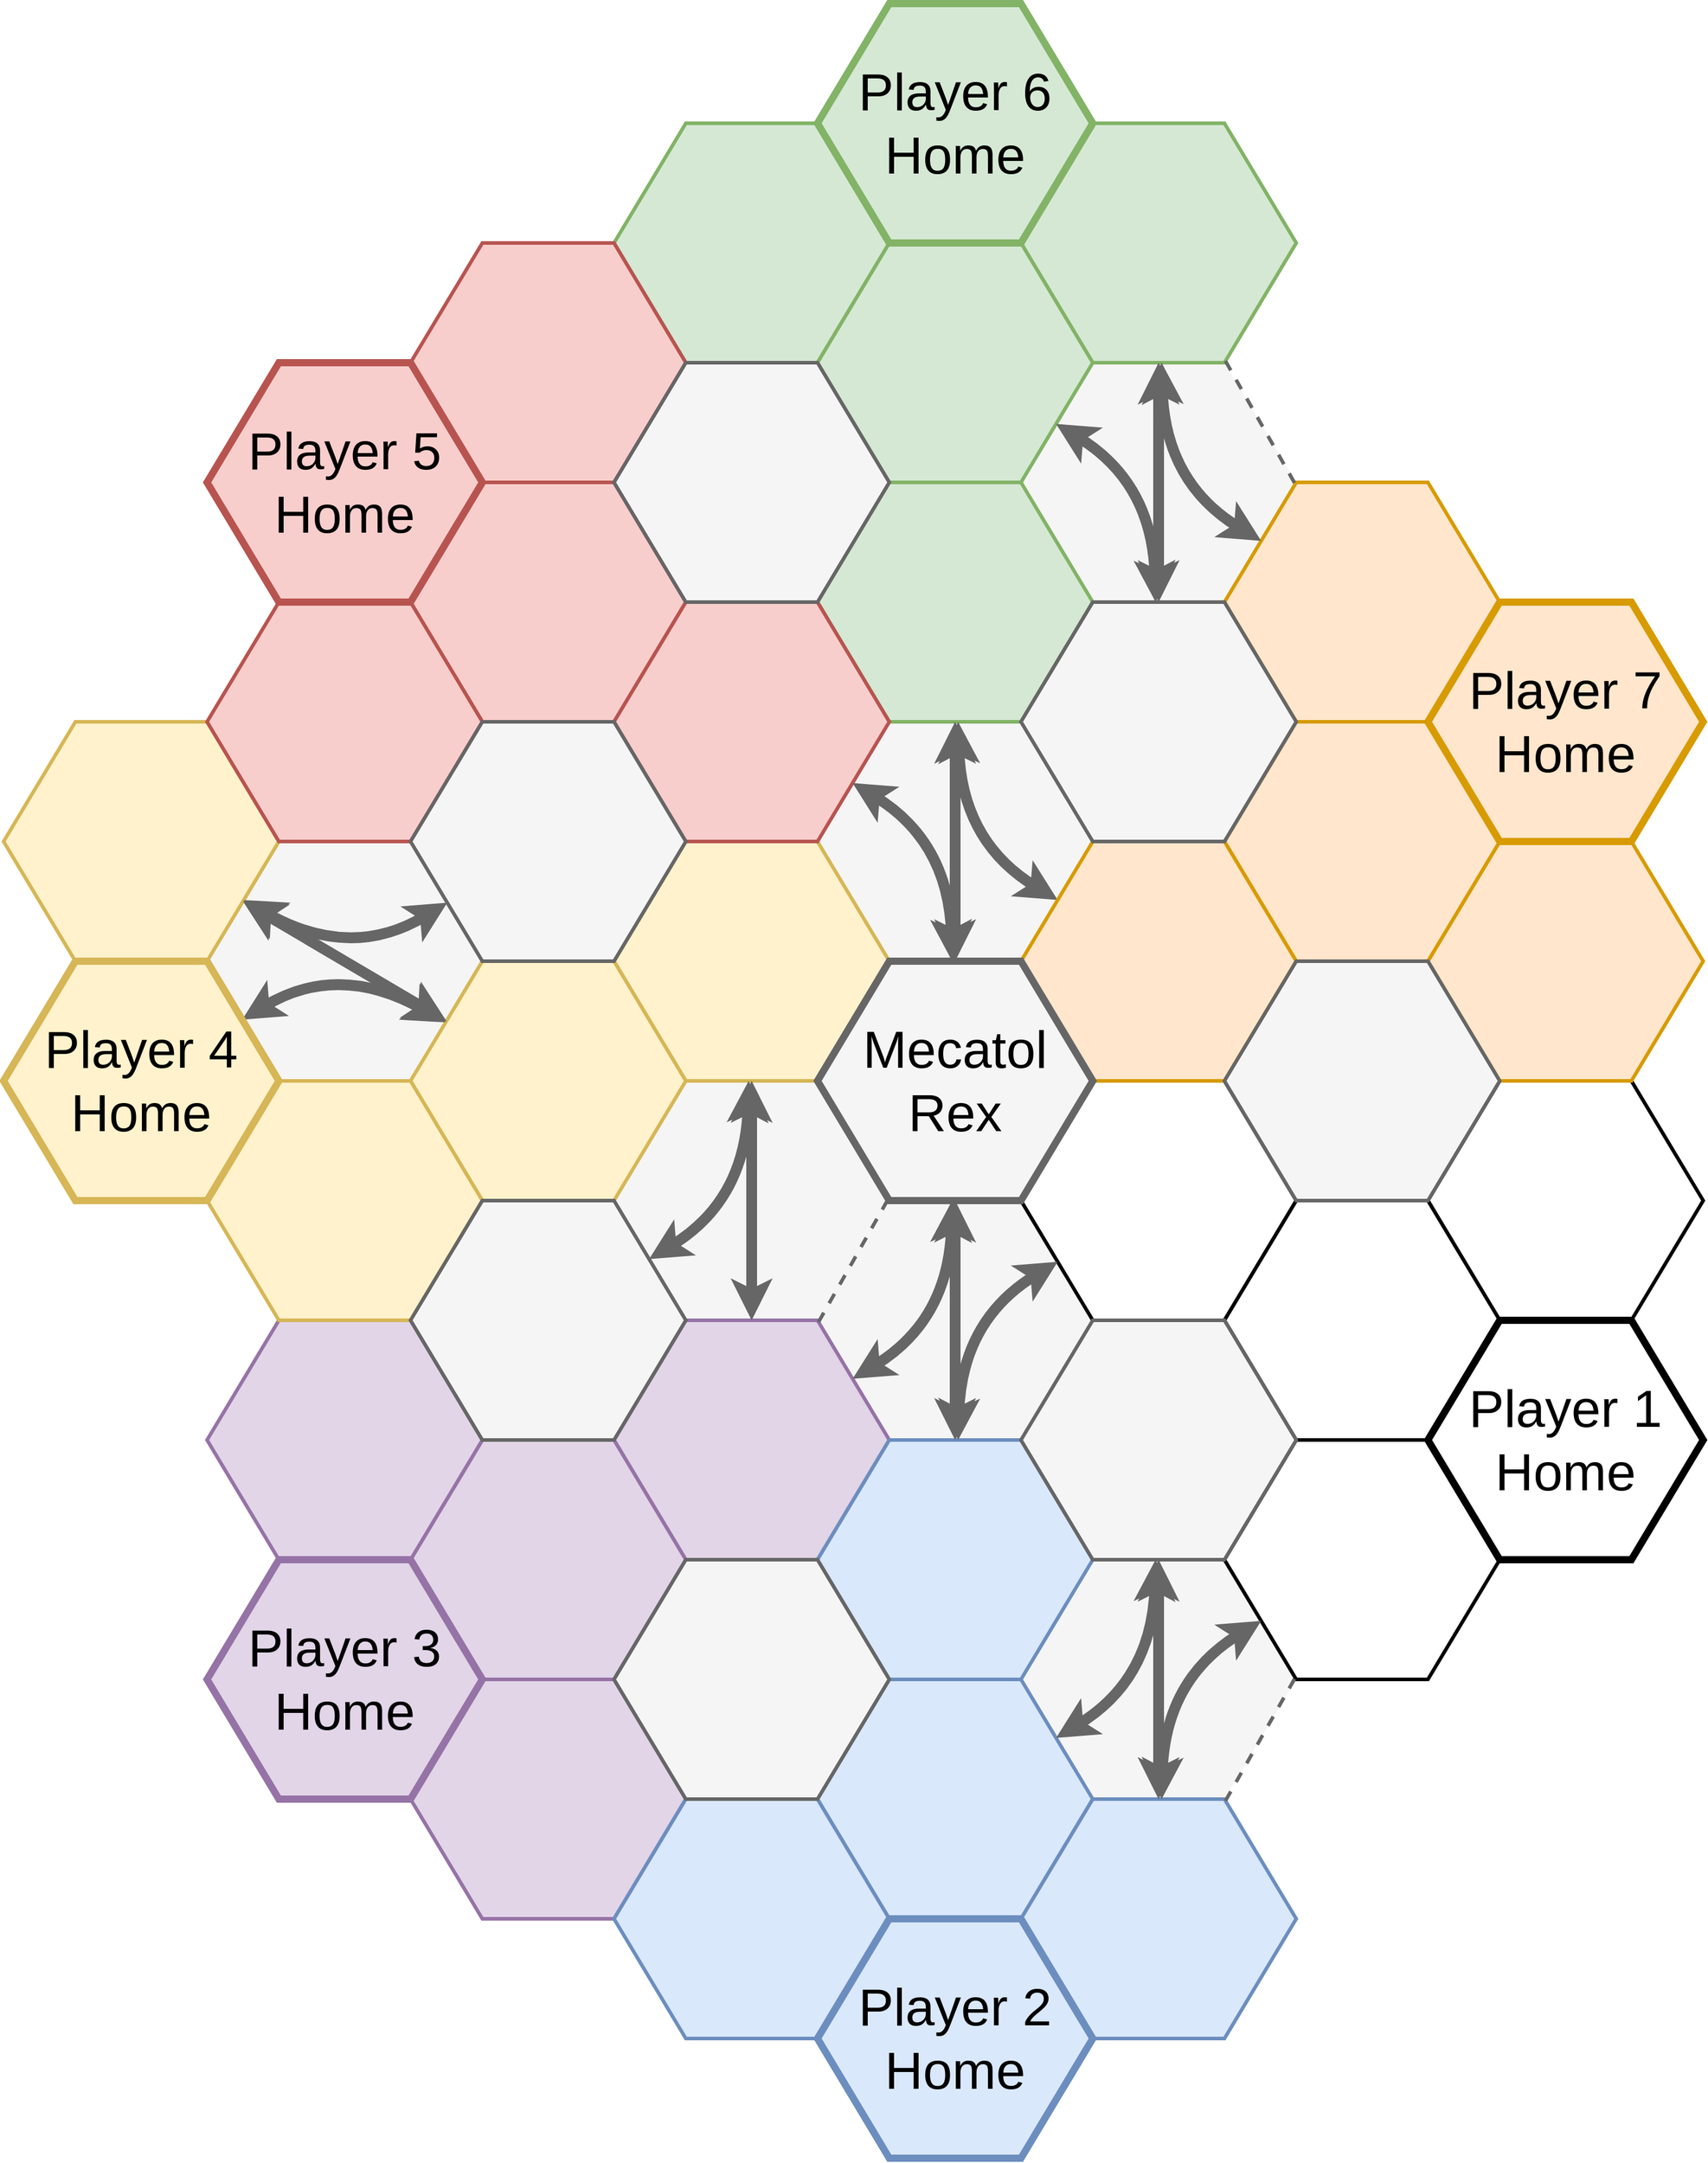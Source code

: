 <mxfile version="13.9.9" type="device"><diagram id="gpUSU13FPlY_5qrdrV4X" name="Page-1"><mxGraphModel dx="1422" dy="822" grid="1" gridSize="10" guides="1" tooltips="1" connect="1" arrows="1" fold="1" page="1" pageScale="1" pageWidth="850" pageHeight="1100" math="0" shadow="0"><root><mxCell id="0"/><mxCell id="1" parent="0"/><mxCell id="gS-dpi0RiNBDbLZ537en-1" value="" style="shape=hexagon;perimeter=hexagonPerimeter2;whiteSpace=wrap;html=1;fixedSize=1;size=60;fontSize=44;fontFamily=Helvetica;strokeWidth=3;fillColor=#f5f5f5;fontColor=#333333;strokeColor=none;" parent="1" vertex="1"><mxGeometry x="720" y="640" width="230" height="200" as="geometry"/></mxCell><mxCell id="gS-dpi0RiNBDbLZ537en-3" value="" style="shape=hexagon;perimeter=hexagonPerimeter2;whiteSpace=wrap;html=1;fixedSize=1;size=60;fontSize=44;fontFamily=Helvetica;strokeWidth=3;fillColor=#f5f5f5;fontColor=#333333;strokeColor=none;" parent="1" vertex="1"><mxGeometry x="550" y="940" width="230" height="200" as="geometry"/></mxCell><mxCell id="gS-dpi0RiNBDbLZ537en-5" value="" style="shape=hexagon;perimeter=hexagonPerimeter2;whiteSpace=wrap;html=1;fixedSize=1;size=60;fontSize=44;fontFamily=Helvetica;strokeWidth=3;fillColor=#f5f5f5;fontColor=#333333;strokeColor=none;" parent="1" vertex="1"><mxGeometry x="210" y="740" width="230" height="200" as="geometry"/></mxCell><mxCell id="PI5ZLS8EuG5mMwRae7ov-9" value="" style="shape=hexagon;perimeter=hexagonPerimeter2;whiteSpace=wrap;html=1;fixedSize=1;size=60;fontSize=44;fontFamily=Helvetica;strokeWidth=3;fillColor=#f5f5f5;fontColor=#333333;strokeColor=none;" parent="1" vertex="1"><mxGeometry x="890" y="1340" width="230" height="200" as="geometry"/></mxCell><mxCell id="PI5ZLS8EuG5mMwRae7ov-3" value="" style="shape=hexagon;perimeter=hexagonPerimeter2;whiteSpace=wrap;html=1;fixedSize=1;size=60;fontSize=44;fontFamily=Helvetica;strokeWidth=3;fillColor=#f5f5f5;fontColor=#333333;strokeColor=none;" parent="1" vertex="1"><mxGeometry x="890" y="340" width="230" height="200" as="geometry"/></mxCell><mxCell id="gS-dpi0RiNBDbLZ537en-4" value="" style="shape=hexagon;perimeter=hexagonPerimeter2;whiteSpace=wrap;html=1;fixedSize=1;size=60;fontSize=44;fontFamily=Helvetica;strokeWidth=3;fillColor=#f5f5f5;fontColor=#333333;strokeColor=none;" parent="1" vertex="1"><mxGeometry x="720" y="1040" width="230" height="200" as="geometry"/></mxCell><mxCell id="ENPFV9wE09J2kmjnsH_E-28" value="" style="shape=hexagon;perimeter=hexagonPerimeter2;whiteSpace=wrap;html=1;fixedSize=1;size=60;fontSize=44;fontFamily=Helvetica;strokeWidth=3;fillColor=#fff2cc;strokeColor=#d6b656;" parent="1" vertex="1"><mxGeometry x="40" y="640" width="230" height="200" as="geometry"/></mxCell><mxCell id="V7nGoKzEwwAnoYN-bAs7-4" value="" style="shape=hexagon;perimeter=hexagonPerimeter2;whiteSpace=wrap;html=1;fixedSize=1;size=60;fontSize=44;fontFamily=Helvetica;strokeWidth=3;fillColor=#fff2cc;strokeColor=#d6b656;" parent="1" vertex="1"><mxGeometry x="550" y="740" width="230" height="200" as="geometry"/></mxCell><mxCell id="OgDaJLD29fgVAuqvpTtd-3" value="" style="shape=hexagon;perimeter=hexagonPerimeter2;whiteSpace=wrap;html=1;fixedSize=1;size=60;fontSize=44;fontFamily=Helvetica;strokeWidth=3;" parent="1" vertex="1"><mxGeometry x="1230" y="940" width="230" height="200" as="geometry"/></mxCell><mxCell id="V7nGoKzEwwAnoYN-bAs7-23" value="" style="shape=hexagon;perimeter=hexagonPerimeter2;whiteSpace=wrap;html=1;fixedSize=1;size=60;fontSize=44;fontFamily=Helvetica;strokeWidth=3;fillColor=#d5e8d4;strokeColor=#82b366;" parent="1" vertex="1"><mxGeometry x="550" y="140" width="230" height="200" as="geometry"/></mxCell><mxCell id="V7nGoKzEwwAnoYN-bAs7-22" value="" style="shape=hexagon;perimeter=hexagonPerimeter2;whiteSpace=wrap;html=1;fixedSize=1;size=60;fontSize=44;fontFamily=Helvetica;strokeWidth=3;fillColor=#d5e8d4;strokeColor=#82b366;" parent="1" vertex="1"><mxGeometry x="890" y="140" width="230" height="200" as="geometry"/></mxCell><mxCell id="V7nGoKzEwwAnoYN-bAs7-21" value="" style="shape=hexagon;perimeter=hexagonPerimeter2;whiteSpace=wrap;html=1;fixedSize=1;size=60;fontSize=44;fontFamily=Helvetica;strokeWidth=3;fillColor=#d5e8d4;strokeColor=#82b366;" parent="1" vertex="1"><mxGeometry x="720" y="240" width="230" height="200" as="geometry"/></mxCell><mxCell id="V7nGoKzEwwAnoYN-bAs7-20" value="" style="shape=hexagon;perimeter=hexagonPerimeter2;whiteSpace=wrap;html=1;fixedSize=1;size=60;fontSize=44;fontFamily=Helvetica;strokeWidth=3;fillColor=#d5e8d4;strokeColor=#82b366;" parent="1" vertex="1"><mxGeometry x="720" y="440" width="230" height="200" as="geometry"/></mxCell><mxCell id="V7nGoKzEwwAnoYN-bAs7-15" value="" style="shape=hexagon;perimeter=hexagonPerimeter2;whiteSpace=wrap;html=1;fixedSize=1;size=60;fontSize=44;fontFamily=Helvetica;strokeWidth=3;fillColor=#f8cecc;strokeColor=#b85450;" parent="1" vertex="1"><mxGeometry x="380" y="440" width="230" height="200" as="geometry"/></mxCell><mxCell id="V7nGoKzEwwAnoYN-bAs7-13" value="" style="shape=hexagon;perimeter=hexagonPerimeter2;whiteSpace=wrap;html=1;fixedSize=1;size=60;fontSize=44;fontFamily=Helvetica;strokeWidth=3;fillColor=#e1d5e7;strokeColor=#9673a6;" parent="1" vertex="1"><mxGeometry x="550" y="1140" width="230" height="200" as="geometry"/></mxCell><mxCell id="OSFuQ3dNSyEDMBe-EH_K-5" value="" style="shape=hexagon;perimeter=hexagonPerimeter2;whiteSpace=wrap;html=1;fixedSize=1;size=60;fontSize=44;fontFamily=Helvetica;strokeWidth=3;" parent="1" vertex="1"><mxGeometry x="1060" y="1240" width="230" height="200" as="geometry"/></mxCell><mxCell id="ENPFV9wE09J2kmjnsH_E-7" value="" style="shape=hexagon;perimeter=hexagonPerimeter2;whiteSpace=wrap;html=1;fixedSize=1;size=60;fontSize=44;fontFamily=Helvetica;strokeWidth=3;fillColor=#e1d5e7;strokeColor=#9673a6;" parent="1" vertex="1"><mxGeometry x="380" y="1240" width="230" height="200" as="geometry"/></mxCell><mxCell id="ENPFV9wE09J2kmjnsH_E-43" value="" style="shape=hexagon;perimeter=hexagonPerimeter2;whiteSpace=wrap;html=1;fixedSize=1;size=60;fontSize=44;fontFamily=Helvetica;strokeWidth=3;fillColor=#e1d5e7;strokeColor=#9673a6;" parent="1" vertex="1"><mxGeometry x="210" y="1140" width="230" height="200" as="geometry"/></mxCell><mxCell id="OgDaJLD29fgVAuqvpTtd-9" value="" style="shape=hexagon;perimeter=hexagonPerimeter2;whiteSpace=wrap;html=1;fixedSize=1;size=60;fontSize=44;fontFamily=Helvetica;strokeWidth=3;fillColor=#e1d5e7;strokeColor=#9673a6;" parent="1" vertex="1"><mxGeometry x="380" y="1440" width="230" height="200" as="geometry"/></mxCell><mxCell id="OSFuQ3dNSyEDMBe-EH_K-6" value="" style="shape=hexagon;perimeter=hexagonPerimeter2;whiteSpace=wrap;html=1;fixedSize=1;size=60;fontSize=44;fontFamily=Helvetica;strokeWidth=3;fillColor=#f8cecc;strokeColor=#b85450;" parent="1" vertex="1"><mxGeometry x="210" y="540" width="230" height="200" as="geometry"/></mxCell><mxCell id="OgDaJLD29fgVAuqvpTtd-2" value="" style="shape=hexagon;perimeter=hexagonPerimeter2;whiteSpace=wrap;html=1;fixedSize=1;size=60;fontSize=44;fontFamily=Helvetica;strokeWidth=3;fillColor=#f8cecc;strokeColor=#b85450;" parent="1" vertex="1"><mxGeometry x="550" y="540" width="230" height="200" as="geometry"/></mxCell><mxCell id="OgDaJLD29fgVAuqvpTtd-5" value="" style="shape=hexagon;perimeter=hexagonPerimeter2;whiteSpace=wrap;html=1;fixedSize=1;size=60;fontSize=44;fontFamily=Helvetica;strokeWidth=3;fillColor=#f8cecc;strokeColor=#b85450;" parent="1" vertex="1"><mxGeometry x="380" y="240" width="230" height="200" as="geometry"/></mxCell><mxCell id="ENPFV9wE09J2kmjnsH_E-48" value="" style="shape=hexagon;perimeter=hexagonPerimeter2;whiteSpace=wrap;html=1;fixedSize=1;size=60;fontSize=44;fontFamily=Helvetica;strokeWidth=3;fillColor=#ffe6cc;strokeColor=#d79b00;" parent="1" vertex="1"><mxGeometry x="1230" y="740" width="230" height="200" as="geometry"/></mxCell><mxCell id="OSFuQ3dNSyEDMBe-EH_K-8" value="" style="shape=hexagon;perimeter=hexagonPerimeter2;whiteSpace=wrap;html=1;fixedSize=1;size=60;fontSize=44;fontFamily=Helvetica;strokeWidth=3;fillColor=#dae8fc;strokeColor=#6c8ebf;" parent="1" vertex="1"><mxGeometry x="720" y="1240" width="230" height="200" as="geometry"/></mxCell><mxCell id="OgDaJLD29fgVAuqvpTtd-7" value="" style="shape=hexagon;perimeter=hexagonPerimeter2;whiteSpace=wrap;html=1;fixedSize=1;size=60;fontSize=44;fontFamily=Helvetica;strokeWidth=3;fillColor=#dae8fc;strokeColor=#6c8ebf;" parent="1" vertex="1"><mxGeometry x="720" y="1440" width="230" height="200" as="geometry"/></mxCell><mxCell id="OgDaJLD29fgVAuqvpTtd-8" value="" style="shape=hexagon;perimeter=hexagonPerimeter2;whiteSpace=wrap;html=1;fixedSize=1;size=60;fontSize=44;fontFamily=Helvetica;strokeWidth=3;fillColor=#dae8fc;strokeColor=#6c8ebf;" parent="1" vertex="1"><mxGeometry x="550" y="1540" width="230" height="200" as="geometry"/></mxCell><mxCell id="OSFuQ3dNSyEDMBe-EH_K-2" value="" style="shape=hexagon;perimeter=hexagonPerimeter2;whiteSpace=wrap;html=1;fixedSize=1;size=60;fontSize=44;fontFamily=Helvetica;strokeWidth=3;fillColor=#fff2cc;strokeColor=#d6b656;" parent="1" vertex="1"><mxGeometry x="380" y="840" width="230" height="200" as="geometry"/></mxCell><mxCell id="V7nGoKzEwwAnoYN-bAs7-12" value="" style="shape=hexagon;perimeter=hexagonPerimeter2;whiteSpace=wrap;html=1;fixedSize=1;size=60;fontSize=44;fontFamily=Helvetica;strokeWidth=3;fillColor=#dae8fc;strokeColor=#6c8ebf;" parent="1" vertex="1"><mxGeometry x="890" y="1540" width="230" height="200" as="geometry"/></mxCell><mxCell id="V7nGoKzEwwAnoYN-bAs7-14" value="" style="shape=hexagon;perimeter=hexagonPerimeter2;whiteSpace=wrap;html=1;fixedSize=1;size=60;fontSize=44;fontFamily=Helvetica;strokeWidth=3;fillColor=#fff2cc;strokeColor=#d6b656;" parent="1" vertex="1"><mxGeometry x="210" y="940" width="230" height="200" as="geometry"/></mxCell><mxCell id="V7nGoKzEwwAnoYN-bAs7-2" value="" style="shape=hexagon;perimeter=hexagonPerimeter2;whiteSpace=wrap;html=1;fixedSize=1;size=60;fontSize=44;fontFamily=Helvetica;strokeWidth=3;" parent="1" vertex="1"><mxGeometry x="890" y="940" width="230" height="200" as="geometry"/></mxCell><mxCell id="V7nGoKzEwwAnoYN-bAs7-7" value="" style="shape=hexagon;perimeter=hexagonPerimeter2;whiteSpace=wrap;html=1;fixedSize=1;size=60;fontSize=44;fontFamily=Helvetica;strokeWidth=3;" parent="1" vertex="1"><mxGeometry x="1060" y="1040" width="230" height="200" as="geometry"/></mxCell><mxCell id="V7nGoKzEwwAnoYN-bAs7-27" value="" style="shape=hexagon;perimeter=hexagonPerimeter2;whiteSpace=wrap;html=1;fixedSize=1;size=60;fontSize=44;fontFamily=Helvetica;strokeWidth=3;fillColor=#ffe6cc;strokeColor=#d79b00;" parent="1" vertex="1"><mxGeometry x="1060" y="440" width="230" height="200" as="geometry"/></mxCell><mxCell id="V7nGoKzEwwAnoYN-bAs7-8" value="" style="shape=hexagon;perimeter=hexagonPerimeter2;whiteSpace=wrap;html=1;fixedSize=1;size=60;fontSize=44;fontFamily=Helvetica;strokeWidth=3;fillColor=#ffe6cc;strokeColor=#d79b00;" parent="1" vertex="1"><mxGeometry x="1060" y="640" width="230" height="200" as="geometry"/></mxCell><mxCell id="-zMM9C1lT2sdchbjDXdD-2" value="" style="endArrow=none;dashed=1;html=1;strokeWidth=3;fillColor=#f5f5f5;strokeColor=#666666;fontSize=44;" parent="1" source="V7nGoKzEwwAnoYN-bAs7-13" target="nCf6v29f-o1V0CxzS2t6-3" edge="1"><mxGeometry width="50" height="50" relative="1" as="geometry"><mxPoint x="900.857" y="851.429" as="sourcePoint"/><mxPoint x="959.143" y="748.571" as="targetPoint"/></mxGeometry></mxCell><mxCell id="-zMM9C1lT2sdchbjDXdD-3" value="" style="endArrow=classic;startArrow=classic;html=1;strokeWidth=9;fillColor=#f5f5f5;strokeColor=#666666;fontSize=44;" parent="1" source="nCf6v29f-o1V0CxzS2t6-3" target="V7nGoKzEwwAnoYN-bAs7-20" edge="1"><mxGeometry width="50" height="50" relative="1" as="geometry"><mxPoint x="790" y="765" as="sourcePoint"/><mxPoint x="840" y="715" as="targetPoint"/></mxGeometry></mxCell><mxCell id="-zMM9C1lT2sdchbjDXdD-4" value="" style="endArrow=classic;startArrow=classic;html=1;strokeWidth=9;fillColor=#f5f5f5;strokeColor=#666666;fontSize=44;" parent="1" source="OSFuQ3dNSyEDMBe-EH_K-8" target="nCf6v29f-o1V0CxzS2t6-3" edge="1"><mxGeometry width="50" height="50" relative="1" as="geometry"><mxPoint x="834.5" y="1240" as="sourcePoint"/><mxPoint x="834.5" y="1040" as="targetPoint"/></mxGeometry></mxCell><mxCell id="-zMM9C1lT2sdchbjDXdD-5" value="" style="endArrow=classic;startArrow=classic;html=1;strokeWidth=9;fillColor=#f5f5f5;strokeColor=#666666;fontSize=44;" parent="1" source="V7nGoKzEwwAnoYN-bAs7-13" target="V7nGoKzEwwAnoYN-bAs7-4" edge="1"><mxGeometry width="50" height="50" relative="1" as="geometry"><mxPoint x="855" y="860" as="sourcePoint"/><mxPoint x="855" y="660" as="targetPoint"/></mxGeometry></mxCell><mxCell id="-zMM9C1lT2sdchbjDXdD-8" value="" style="endArrow=classic;startArrow=classic;html=1;strokeWidth=9;fillColor=#f5f5f5;strokeColor=#666666;fontSize=44;" parent="1" source="OSFuQ3dNSyEDMBe-EH_K-2" target="ENPFV9wE09J2kmjnsH_E-28" edge="1"><mxGeometry width="50" height="50" relative="1" as="geometry"><mxPoint x="675" y="1150" as="sourcePoint"/><mxPoint x="675" y="950" as="targetPoint"/></mxGeometry></mxCell><mxCell id="-zMM9C1lT2sdchbjDXdD-9" value="" style="curved=1;endArrow=classic;html=1;strokeWidth=9;startArrow=classic;startFill=1;fillColor=#f5f5f5;strokeColor=#666666;fontSize=44;" parent="1" source="V7nGoKzEwwAnoYN-bAs7-10" target="V7nGoKzEwwAnoYN-bAs7-4" edge="1"><mxGeometry width="50" height="50" relative="1" as="geometry"><mxPoint x="590" y="1050" as="sourcePoint"/><mxPoint x="640" y="1000" as="targetPoint"/><Array as="points"><mxPoint x="660" y="1040"/></Array></mxGeometry></mxCell><mxCell id="-zMM9C1lT2sdchbjDXdD-11" value="" style="curved=1;endArrow=classic;html=1;strokeWidth=9;startArrow=classic;startFill=1;fillColor=#f5f5f5;strokeColor=#666666;fontSize=44;" parent="1" source="nCf6v29f-o1V0CxzS2t6-3" target="OgDaJLD29fgVAuqvpTtd-2" edge="1"><mxGeometry width="50" height="50" relative="1" as="geometry"><mxPoint x="719.997" y="822.179" as="sourcePoint"/><mxPoint x="788.261" y="680" as="targetPoint"/><Array as="points"><mxPoint x="830" y="740"/></Array></mxGeometry></mxCell><mxCell id="-zMM9C1lT2sdchbjDXdD-12" value="" style="curved=1;endArrow=classic;html=1;strokeWidth=9;startArrow=classic;startFill=1;fillColor=#f5f5f5;strokeColor=#666666;fontSize=44;" parent="1" source="PI5ZLS8EuG5mMwRae7ov-1" target="V7nGoKzEwwAnoYN-bAs7-20" edge="1"><mxGeometry width="50" height="50" relative="1" as="geometry"><mxPoint x="823.636" y="850" as="sourcePoint"/><mxPoint x="757.719" y="703.801" as="targetPoint"/><Array as="points"><mxPoint x="840" y="740"/></Array></mxGeometry></mxCell><mxCell id="-zMM9C1lT2sdchbjDXdD-13" value="" style="curved=1;endArrow=classic;html=1;strokeWidth=9;startArrow=classic;startFill=1;fillColor=#f5f5f5;strokeColor=#666666;fontSize=44;" parent="1" source="V7nGoKzEwwAnoYN-bAs7-13" target="nCf6v29f-o1V0CxzS2t6-3" edge="1"><mxGeometry width="50" height="50" relative="1" as="geometry"><mxPoint x="833.636" y="860" as="sourcePoint"/><mxPoint x="767.719" y="713.801" as="targetPoint"/><Array as="points"><mxPoint x="830" y="1140"/></Array></mxGeometry></mxCell><mxCell id="-zMM9C1lT2sdchbjDXdD-14" value="" style="curved=1;endArrow=classic;html=1;strokeWidth=9;startArrow=classic;startFill=1;fillColor=#f5f5f5;strokeColor=#666666;fontSize=44;" parent="1" source="OSFuQ3dNSyEDMBe-EH_K-8" target="V7nGoKzEwwAnoYN-bAs7-2" edge="1"><mxGeometry width="50" height="50" relative="1" as="geometry"><mxPoint x="754.615" y="1191.026" as="sourcePoint"/><mxPoint x="827.5" y="1050" as="targetPoint"/><Array as="points"><mxPoint x="840" y="1140"/></Array></mxGeometry></mxCell><mxCell id="-zMM9C1lT2sdchbjDXdD-15" value="" style="curved=1;endArrow=classic;html=1;strokeWidth=9;startArrow=classic;startFill=1;fillColor=#f5f5f5;strokeColor=#666666;fontSize=44;" parent="1" source="ENPFV9wE09J2kmjnsH_E-35" target="OSFuQ3dNSyEDMBe-EH_K-2" edge="1"><mxGeometry width="50" height="50" relative="1" as="geometry"><mxPoint x="290.867" y="922.179" as="sourcePoint"/><mxPoint x="359.131" y="780" as="targetPoint"/><Array as="points"><mxPoint x="320" y="840"/></Array></mxGeometry></mxCell><mxCell id="-zMM9C1lT2sdchbjDXdD-16" value="" style="curved=1;endArrow=classic;html=1;strokeWidth=9;startArrow=classic;startFill=1;fillColor=#f5f5f5;strokeColor=#666666;fontSize=44;" parent="1" source="ENPFV9wE09J2kmjnsH_E-28" target="V7nGoKzEwwAnoYN-bAs7-9" edge="1"><mxGeometry width="50" height="50" relative="1" as="geometry"><mxPoint x="257.127" y="911.878" as="sourcePoint"/><mxPoint x="407.922" y="920.13" as="targetPoint"/><Array as="points"><mxPoint x="330" y="840"/></Array></mxGeometry></mxCell><mxCell id="PI5ZLS8EuG5mMwRae7ov-1" value="" style="shape=hexagon;perimeter=hexagonPerimeter2;whiteSpace=wrap;html=1;fixedSize=1;size=60;fontSize=44;fontFamily=Helvetica;strokeWidth=3;fillColor=#ffe6cc;strokeColor=#d79b00;" parent="1" vertex="1"><mxGeometry x="890" y="740" width="230" height="200" as="geometry"/></mxCell><mxCell id="PI5ZLS8EuG5mMwRae7ov-2" value="" style="endArrow=none;dashed=1;html=1;strokeWidth=3;fillColor=#f5f5f5;strokeColor=#666666;fontSize=44;" parent="1" source="V7nGoKzEwwAnoYN-bAs7-22" target="V7nGoKzEwwAnoYN-bAs7-27" edge="1"><mxGeometry width="50" height="50" relative="1" as="geometry"><mxPoint x="1216.997" y="439.999" as="sourcePoint"/><mxPoint x="1275.283" y="337.141" as="targetPoint"/></mxGeometry></mxCell><mxCell id="PI5ZLS8EuG5mMwRae7ov-4" value="" style="endArrow=classic;startArrow=classic;html=1;strokeWidth=9;fillColor=#f5f5f5;strokeColor=#666666;fontSize=44;" parent="1" source="V7nGoKzEwwAnoYN-bAs7-24" target="V7nGoKzEwwAnoYN-bAs7-22" edge="1"><mxGeometry width="50" height="50" relative="1" as="geometry"><mxPoint x="845" y="850" as="sourcePoint"/><mxPoint x="845" y="650" as="targetPoint"/></mxGeometry></mxCell><mxCell id="PI5ZLS8EuG5mMwRae7ov-6" value="" style="curved=1;endArrow=classic;html=1;strokeWidth=9;startArrow=classic;startFill=1;fillColor=#f5f5f5;strokeColor=#666666;fontSize=44;" parent="1" source="V7nGoKzEwwAnoYN-bAs7-27" target="V7nGoKzEwwAnoYN-bAs7-22" edge="1"><mxGeometry width="50" height="50" relative="1" as="geometry"><mxPoint x="1098.263" y="482.179" as="sourcePoint"/><mxPoint x="1029.999" y="340" as="targetPoint"/><Array as="points"><mxPoint x="1010" y="440"/></Array></mxGeometry></mxCell><mxCell id="PI5ZLS8EuG5mMwRae7ov-7" value="" style="curved=1;endArrow=classic;html=1;strokeWidth=9;startArrow=classic;startFill=1;fillColor=#f5f5f5;strokeColor=#666666;fontSize=44;" parent="1" source="V7nGoKzEwwAnoYN-bAs7-24" target="V7nGoKzEwwAnoYN-bAs7-21" edge="1"><mxGeometry width="50" height="50" relative="1" as="geometry"><mxPoint x="978.261" y="540" as="sourcePoint"/><mxPoint x="909.997" y="397.821" as="targetPoint"/><Array as="points"><mxPoint x="1000" y="440"/></Array></mxGeometry></mxCell><mxCell id="PI5ZLS8EuG5mMwRae7ov-8" value="" style="endArrow=none;dashed=1;html=1;strokeWidth=3;fillColor=#f5f5f5;strokeColor=#666666;fontSize=44;" parent="1" source="V7nGoKzEwwAnoYN-bAs7-12" target="OSFuQ3dNSyEDMBe-EH_K-5" edge="1"><mxGeometry width="50" height="50" relative="1" as="geometry"><mxPoint x="975.857" y="1512.859" as="sourcePoint"/><mxPoint x="1034.143" y="1410.001" as="targetPoint"/></mxGeometry></mxCell><mxCell id="PI5ZLS8EuG5mMwRae7ov-10" value="" style="endArrow=classic;startArrow=classic;html=1;strokeWidth=9;fillColor=#f5f5f5;strokeColor=#666666;fontSize=44;" parent="1" source="V7nGoKzEwwAnoYN-bAs7-12" target="OSFuQ3dNSyEDMBe-EH_K-3" edge="1"><mxGeometry width="50" height="50" relative="1" as="geometry"><mxPoint x="1000" y="1560" as="sourcePoint"/><mxPoint x="1004.5" y="1350" as="targetPoint"/></mxGeometry></mxCell><mxCell id="PI5ZLS8EuG5mMwRae7ov-11" value="" style="curved=1;endArrow=classic;html=1;strokeWidth=9;startArrow=classic;startFill=1;fillColor=#f5f5f5;strokeColor=#666666;fontSize=44;" parent="1" source="V7nGoKzEwwAnoYN-bAs7-12" target="OSFuQ3dNSyEDMBe-EH_K-5" edge="1"><mxGeometry width="50" height="50" relative="1" as="geometry"><mxPoint x="1030.005" y="1540" as="sourcePoint"/><mxPoint x="1096.458" y="1393.179" as="targetPoint"/><Array as="points"><mxPoint x="1010" y="1440"/></Array></mxGeometry></mxCell><mxCell id="PI5ZLS8EuG5mMwRae7ov-12" value="" style="curved=1;endArrow=classic;html=1;strokeWidth=9;startArrow=classic;startFill=1;fillColor=#f5f5f5;strokeColor=#666666;fontSize=44;" parent="1" source="OgDaJLD29fgVAuqvpTtd-7" target="OSFuQ3dNSyEDMBe-EH_K-3" edge="1"><mxGeometry width="50" height="50" relative="1" as="geometry"><mxPoint x="909.997" y="1482.179" as="sourcePoint"/><mxPoint x="978.261" y="1340" as="targetPoint"/><Array as="points"><mxPoint x="1000" y="1440"/></Array></mxGeometry></mxCell><mxCell id="ENPFV9wE09J2kmjnsH_E-37" value="Player 1&lt;br style=&quot;font-size: 44px;&quot;&gt;Home" style="shape=hexagon;perimeter=hexagonPerimeter2;whiteSpace=wrap;html=1;fixedSize=1;size=60;fontSize=44;fontFamily=Helvetica;strokeWidth=6;" parent="1" vertex="1"><mxGeometry x="1230" y="1140" width="230" height="200" as="geometry"/></mxCell><mxCell id="ENPFV9wE09J2kmjnsH_E-41" value="Player 2&lt;br style=&quot;font-size: 44px;&quot;&gt;Home" style="shape=hexagon;perimeter=hexagonPerimeter2;whiteSpace=wrap;html=1;fixedSize=1;size=60;fontSize=44;fontFamily=Helvetica;fillColor=#dae8fc;strokeColor=#6c8ebf;strokeWidth=6;" parent="1" vertex="1"><mxGeometry x="720" y="1640" width="230" height="200" as="geometry"/></mxCell><mxCell id="ENPFV9wE09J2kmjnsH_E-38" value="Player 3&lt;br style=&quot;font-size: 44px;&quot;&gt;Home" style="shape=hexagon;perimeter=hexagonPerimeter2;whiteSpace=wrap;html=1;fixedSize=1;size=60;fontSize=44;fontFamily=Helvetica;fillColor=#e1d5e7;strokeColor=#9673a6;strokeWidth=6;" parent="1" vertex="1"><mxGeometry x="210" y="1340" width="230" height="200" as="geometry"/></mxCell><mxCell id="ENPFV9wE09J2kmjnsH_E-35" value="Player 4&lt;br style=&quot;font-size: 44px;&quot;&gt;Home" style="shape=hexagon;perimeter=hexagonPerimeter2;whiteSpace=wrap;html=1;fixedSize=1;size=60;fontSize=44;fontFamily=Helvetica;fillColor=#fff2cc;strokeColor=#d6b656;strokeWidth=6;" parent="1" vertex="1"><mxGeometry x="40" y="840" width="230" height="200" as="geometry"/></mxCell><mxCell id="OgDaJLD29fgVAuqvpTtd-11" value="Player 5&lt;br style=&quot;font-size: 44px;&quot;&gt;Home" style="shape=hexagon;perimeter=hexagonPerimeter2;whiteSpace=wrap;html=1;fixedSize=1;size=60;fontSize=44;fontFamily=Helvetica;fillColor=#f8cecc;strokeColor=#b85450;strokeWidth=6;" parent="1" vertex="1"><mxGeometry x="210" y="340" width="230" height="200" as="geometry"/></mxCell><mxCell id="OgDaJLD29fgVAuqvpTtd-12" value="Player 6&lt;br style=&quot;font-size: 44px;&quot;&gt;Home" style="shape=hexagon;perimeter=hexagonPerimeter2;whiteSpace=wrap;html=1;fixedSize=1;size=60;fontSize=44;fontFamily=Helvetica;fillColor=#d5e8d4;strokeColor=#82b366;strokeWidth=6;" parent="1" vertex="1"><mxGeometry x="720" y="40" width="230" height="200" as="geometry"/></mxCell><mxCell id="V7nGoKzEwwAnoYN-bAs7-19" value="Player 7&lt;br style=&quot;font-size: 44px;&quot;&gt;Home" style="shape=hexagon;perimeter=hexagonPerimeter2;whiteSpace=wrap;html=1;fixedSize=1;size=60;fontSize=44;fontFamily=Helvetica;fillColor=#ffe6cc;strokeColor=#d79b00;strokeWidth=6;" parent="1" vertex="1"><mxGeometry x="1230" y="540" width="230" height="200" as="geometry"/></mxCell><mxCell id="OSFuQ3dNSyEDMBe-EH_K-3" value="" style="shape=hexagon;perimeter=hexagonPerimeter2;whiteSpace=wrap;html=1;fixedSize=1;size=60;fontSize=44;fontFamily=Helvetica;strokeWidth=3;fillColor=#f5f5f5;strokeColor=#666666;fontColor=#333333;" parent="1" vertex="1"><mxGeometry x="890" y="1140" width="230" height="200" as="geometry"/></mxCell><mxCell id="V7nGoKzEwwAnoYN-bAs7-1" value="" style="shape=hexagon;perimeter=hexagonPerimeter2;whiteSpace=wrap;html=1;fixedSize=1;size=60;fontSize=44;fontFamily=Helvetica;strokeWidth=3;fillColor=#f5f5f5;strokeColor=#666666;fontColor=#333333;" parent="1" vertex="1"><mxGeometry x="1060" y="840" width="230" height="200" as="geometry"/></mxCell><mxCell id="V7nGoKzEwwAnoYN-bAs7-9" value="" style="shape=hexagon;perimeter=hexagonPerimeter2;whiteSpace=wrap;html=1;fixedSize=1;size=60;fontSize=44;fontFamily=Helvetica;strokeWidth=3;fillColor=#f5f5f5;strokeColor=#666666;fontColor=#333333;" parent="1" vertex="1"><mxGeometry x="380" y="640" width="230" height="200" as="geometry"/></mxCell><mxCell id="V7nGoKzEwwAnoYN-bAs7-10" value="" style="shape=hexagon;perimeter=hexagonPerimeter2;whiteSpace=wrap;html=1;fixedSize=1;size=60;fontSize=44;fontFamily=Helvetica;strokeWidth=3;fillColor=#f5f5f5;strokeColor=#666666;fontColor=#333333;" parent="1" vertex="1"><mxGeometry x="380" y="1040" width="230" height="200" as="geometry"/></mxCell><mxCell id="V7nGoKzEwwAnoYN-bAs7-16" value="" style="shape=hexagon;perimeter=hexagonPerimeter2;whiteSpace=wrap;html=1;fixedSize=1;size=60;fontSize=44;fontFamily=Helvetica;strokeWidth=3;fillColor=#f5f5f5;strokeColor=#666666;fontColor=#333333;" parent="1" vertex="1"><mxGeometry x="550" y="1340" width="230" height="200" as="geometry"/></mxCell><mxCell id="V7nGoKzEwwAnoYN-bAs7-18" value="" style="shape=hexagon;perimeter=hexagonPerimeter2;whiteSpace=wrap;html=1;fixedSize=1;size=60;fontSize=44;fontFamily=Helvetica;strokeWidth=3;fillColor=#f5f5f5;strokeColor=#666666;fontColor=#333333;" parent="1" vertex="1"><mxGeometry x="550" y="340" width="230" height="200" as="geometry"/></mxCell><mxCell id="V7nGoKzEwwAnoYN-bAs7-24" value="" style="shape=hexagon;perimeter=hexagonPerimeter2;whiteSpace=wrap;html=1;fixedSize=1;size=60;fontSize=44;fontFamily=Helvetica;strokeWidth=3;fillColor=#f5f5f5;strokeColor=#666666;fontColor=#333333;" parent="1" vertex="1"><mxGeometry x="890" y="540" width="230" height="200" as="geometry"/></mxCell><mxCell id="nCf6v29f-o1V0CxzS2t6-3" value="Mecatol&lt;br style=&quot;font-size: 44px;&quot;&gt;Rex" style="shape=hexagon;perimeter=hexagonPerimeter2;whiteSpace=wrap;html=1;fixedSize=1;size=60;fontSize=44;fontFamily=Helvetica;strokeWidth=6;fillColor=#f5f5f5;strokeColor=#666666;" parent="1" vertex="1"><mxGeometry x="720" y="840" width="230" height="200" as="geometry"/></mxCell></root></mxGraphModel></diagram></mxfile>